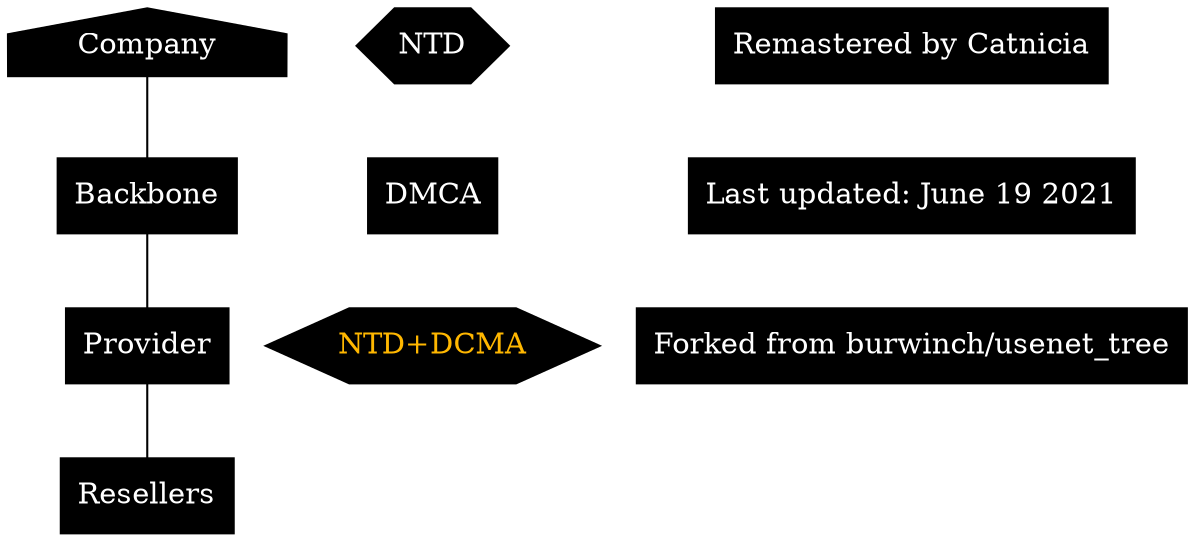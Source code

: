 # https://edotor.net/
graph usenetlegend {
    node [shape=box style="filled" color=black fontcolor=white] 
    {node [shape=house] "Company"} -- "Backbone" -- "Provider" -- "Resellers"
	
    node[shape=hexagon fillcolor=black] edge [style=invis]
    "NTD"  

    node[shape=box]
    "NTD" -- "DMCA"

	node[shape=hexagon fillcolor=black fontcolor="#ffb700"] edge [style=invis]
    "NTD"  -- "DMCA" -- "NTD+DCMA"

    node[shape=box fontcolor=white] edge [style=invis]
    "Remastered by Catnicia"--"Last updated: June 19 2021" -- "Forked from burwinch/usenet_tree"
}
